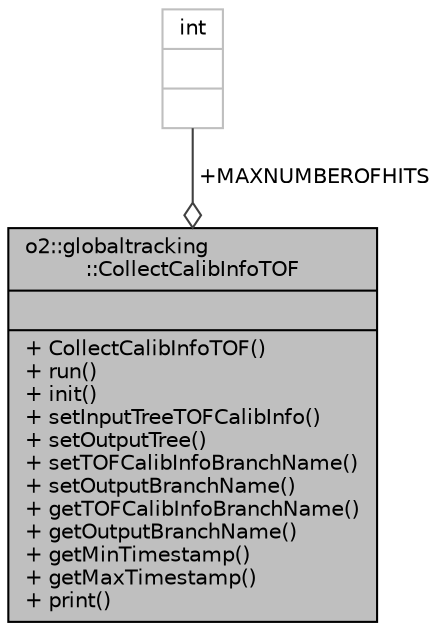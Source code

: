 digraph "o2::globaltracking::CollectCalibInfoTOF"
{
 // INTERACTIVE_SVG=YES
  bgcolor="transparent";
  edge [fontname="Helvetica",fontsize="10",labelfontname="Helvetica",labelfontsize="10"];
  node [fontname="Helvetica",fontsize="10",shape=record];
  Node1 [label="{o2::globaltracking\l::CollectCalibInfoTOF\n||+ CollectCalibInfoTOF()\l+ run()\l+ init()\l+ setInputTreeTOFCalibInfo()\l+ setOutputTree()\l+ setTOFCalibInfoBranchName()\l+ setOutputBranchName()\l+ getTOFCalibInfoBranchName()\l+ getOutputBranchName()\l+ getMinTimestamp()\l+ getMaxTimestamp()\l+ print()\l}",height=0.2,width=0.4,color="black", fillcolor="grey75", style="filled", fontcolor="black"];
  Node2 -> Node1 [color="grey25",fontsize="10",style="solid",label=" +MAXNUMBEROFHITS" ,arrowhead="odiamond",fontname="Helvetica"];
  Node2 [label="{int\n||}",height=0.2,width=0.4,color="grey75"];
}
